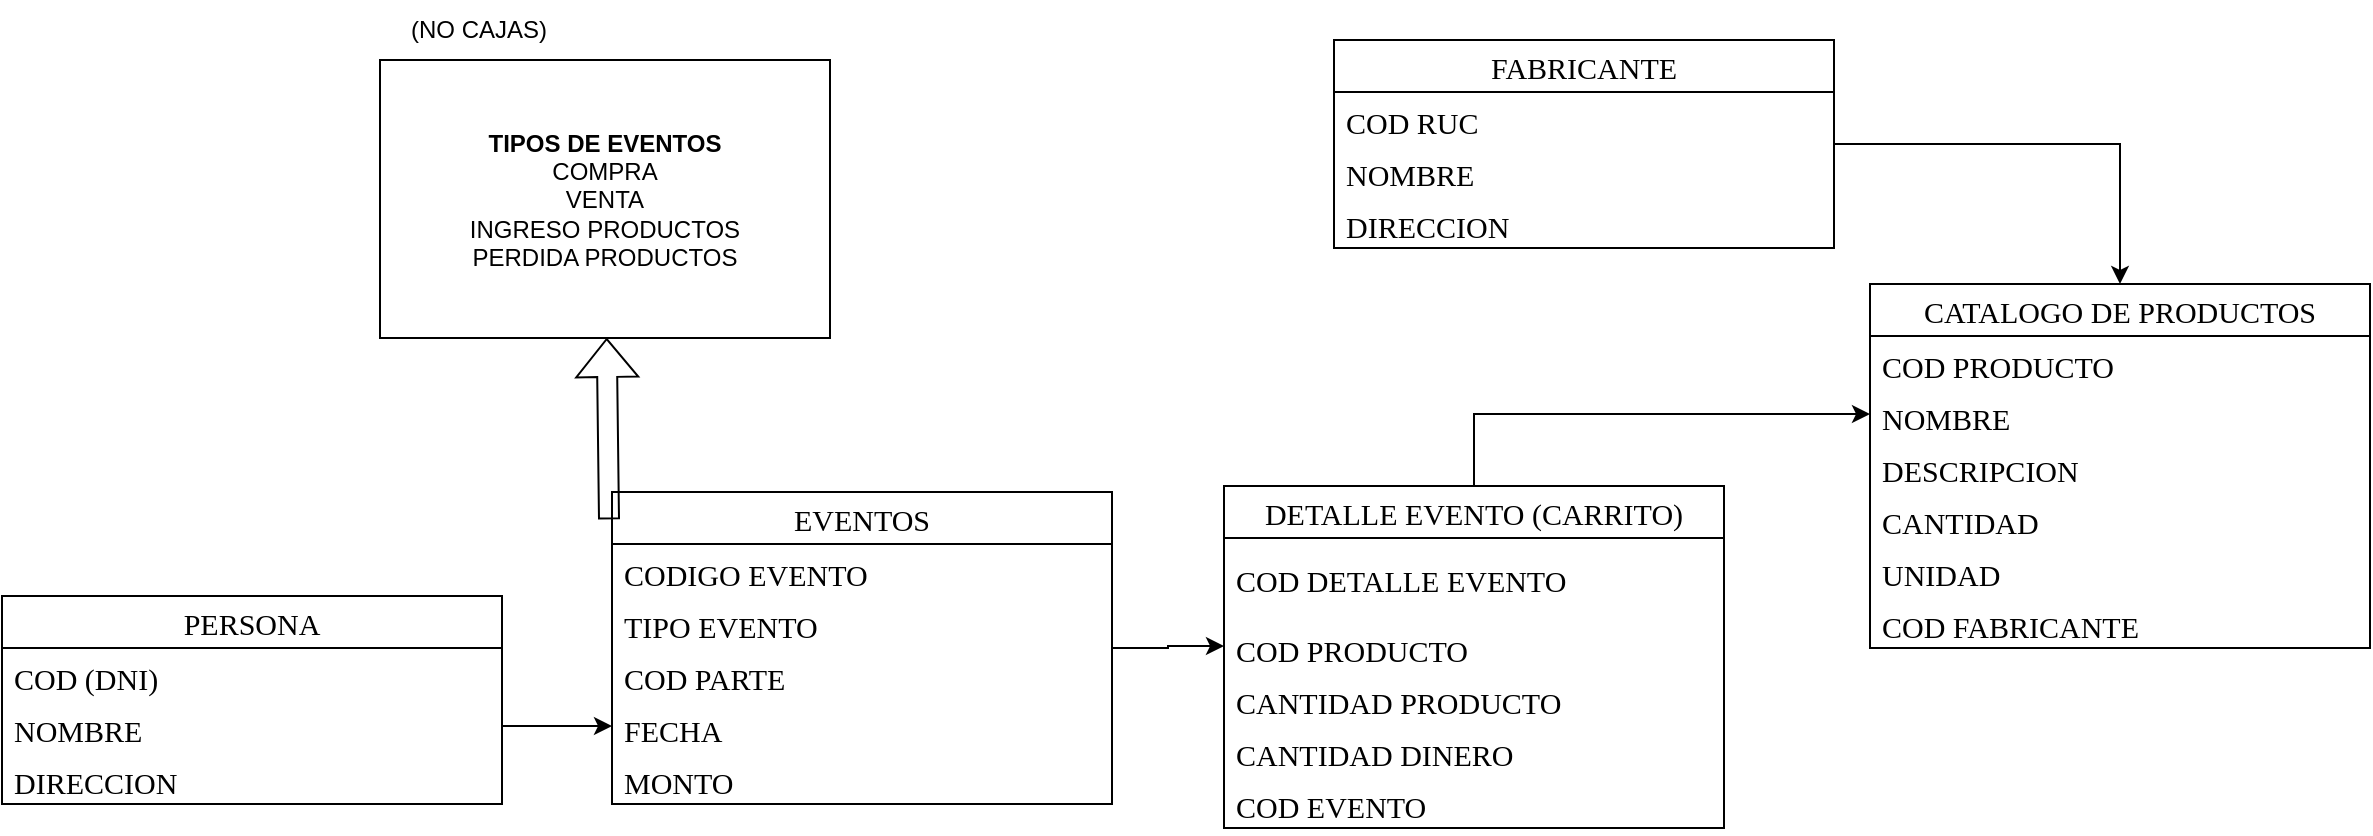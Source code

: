 <mxfile version="21.2.6" type="google" pages="3">
  <diagram name="Update Model" id="UbQpN0E-Sqc78ZnEf87S">
    <mxGraphModel grid="0" page="1" gridSize="10" guides="1" tooltips="1" connect="1" arrows="1" fold="1" pageScale="1" pageWidth="850" pageHeight="1100" background="none" math="0" shadow="0">
      <root>
        <mxCell id="ojZfeP811qd1c9ZzzcV9-0" />
        <mxCell id="ojZfeP811qd1c9ZzzcV9-1" parent="ojZfeP811qd1c9ZzzcV9-0" />
        <mxCell id="ojZfeP811qd1c9ZzzcV9-2" style="edgeStyle=orthogonalEdgeStyle;rounded=0;orthogonalLoop=1;jettySize=auto;html=1;entryX=0;entryY=0.5;entryDx=0;entryDy=0;exitX=1;exitY=0.5;exitDx=0;exitDy=0;" edge="1" parent="ojZfeP811qd1c9ZzzcV9-1" source="ojZfeP811qd1c9ZzzcV9-5">
          <mxGeometry relative="1" as="geometry">
            <mxPoint x="178" y="437" as="targetPoint" />
            <Array as="points">
              <mxPoint x="152" y="437" />
              <mxPoint x="152" y="437" />
            </Array>
          </mxGeometry>
        </mxCell>
        <mxCell id="ojZfeP811qd1c9ZzzcV9-3" value="PERSONA" style="swimlane;fontStyle=0;childLayout=stackLayout;horizontal=1;startSize=26;fillColor=none;horizontalStack=0;resizeParent=1;resizeParentMax=0;resizeLast=0;collapsible=1;marginBottom=0;fontFamily=Times New Roman;fontSize=15;" vertex="1" parent="ojZfeP811qd1c9ZzzcV9-1">
          <mxGeometry x="-127" y="372" width="250" height="104" as="geometry" />
        </mxCell>
        <mxCell id="ojZfeP811qd1c9ZzzcV9-4" value="COD (DNI)" style="text;strokeColor=none;fillColor=none;align=left;verticalAlign=top;spacingLeft=4;spacingRight=4;overflow=hidden;rotatable=0;points=[[0,0.5],[1,0.5]];portConstraint=eastwest;fontFamily=Times New Roman;fontSize=15;" vertex="1" parent="ojZfeP811qd1c9ZzzcV9-3">
          <mxGeometry y="26" width="250" height="26" as="geometry" />
        </mxCell>
        <mxCell id="ojZfeP811qd1c9ZzzcV9-5" value="NOMBRE" style="text;strokeColor=none;fillColor=none;align=left;verticalAlign=top;spacingLeft=4;spacingRight=4;overflow=hidden;rotatable=0;points=[[0,0.5],[1,0.5]];portConstraint=eastwest;fontFamily=Times New Roman;fontSize=15;" vertex="1" parent="ojZfeP811qd1c9ZzzcV9-3">
          <mxGeometry y="52" width="250" height="26" as="geometry" />
        </mxCell>
        <mxCell id="ojZfeP811qd1c9ZzzcV9-6" value="DIRECCION" style="text;strokeColor=none;fillColor=none;align=left;verticalAlign=top;spacingLeft=4;spacingRight=4;overflow=hidden;rotatable=0;points=[[0,0.5],[1,0.5]];portConstraint=eastwest;fontFamily=Times New Roman;fontSize=15;" vertex="1" parent="ojZfeP811qd1c9ZzzcV9-3">
          <mxGeometry y="78" width="250" height="26" as="geometry" />
        </mxCell>
        <mxCell id="ojZfeP811qd1c9ZzzcV9-7" value="CATALOGO DE PRODUCTOS" style="swimlane;fontStyle=0;childLayout=stackLayout;horizontal=1;startSize=26;fillColor=none;horizontalStack=0;resizeParent=1;resizeParentMax=0;resizeLast=0;collapsible=1;marginBottom=0;fontFamily=Times New Roman;fontSize=15;" vertex="1" parent="ojZfeP811qd1c9ZzzcV9-1">
          <mxGeometry x="807" y="216" width="250" height="182" as="geometry" />
        </mxCell>
        <mxCell id="ojZfeP811qd1c9ZzzcV9-8" value="COD PRODUCTO" style="text;strokeColor=none;fillColor=none;align=left;verticalAlign=top;spacingLeft=4;spacingRight=4;overflow=hidden;rotatable=0;points=[[0,0.5],[1,0.5]];portConstraint=eastwest;fontFamily=Times New Roman;fontSize=15;" vertex="1" parent="ojZfeP811qd1c9ZzzcV9-7">
          <mxGeometry y="26" width="250" height="26" as="geometry" />
        </mxCell>
        <mxCell id="ojZfeP811qd1c9ZzzcV9-9" value="NOMBRE" style="text;strokeColor=none;fillColor=none;align=left;verticalAlign=top;spacingLeft=4;spacingRight=4;overflow=hidden;rotatable=0;points=[[0,0.5],[1,0.5]];portConstraint=eastwest;fontFamily=Times New Roman;fontSize=15;" vertex="1" parent="ojZfeP811qd1c9ZzzcV9-7">
          <mxGeometry y="52" width="250" height="26" as="geometry" />
        </mxCell>
        <mxCell id="ojZfeP811qd1c9ZzzcV9-10" value="DESCRIPCION" style="text;strokeColor=none;fillColor=none;align=left;verticalAlign=top;spacingLeft=4;spacingRight=4;overflow=hidden;rotatable=0;points=[[0,0.5],[1,0.5]];portConstraint=eastwest;fontFamily=Times New Roman;fontSize=15;" vertex="1" parent="ojZfeP811qd1c9ZzzcV9-7">
          <mxGeometry y="78" width="250" height="26" as="geometry" />
        </mxCell>
        <mxCell id="ojZfeP811qd1c9ZzzcV9-11" value="CANTIDAD" style="text;strokeColor=none;fillColor=none;align=left;verticalAlign=top;spacingLeft=4;spacingRight=4;overflow=hidden;rotatable=0;points=[[0,0.5],[1,0.5]];portConstraint=eastwest;fontFamily=Times New Roman;fontSize=15;" vertex="1" parent="ojZfeP811qd1c9ZzzcV9-7">
          <mxGeometry y="104" width="250" height="26" as="geometry" />
        </mxCell>
        <mxCell id="ojZfeP811qd1c9ZzzcV9-12" value="UNIDAD" style="text;strokeColor=none;fillColor=none;align=left;verticalAlign=top;spacingLeft=4;spacingRight=4;overflow=hidden;rotatable=0;points=[[0,0.5],[1,0.5]];portConstraint=eastwest;fontFamily=Times New Roman;fontSize=15;" vertex="1" parent="ojZfeP811qd1c9ZzzcV9-7">
          <mxGeometry y="130" width="250" height="26" as="geometry" />
        </mxCell>
        <mxCell id="ojZfeP811qd1c9ZzzcV9-13" value="COD FABRICANTE" style="text;strokeColor=none;fillColor=none;align=left;verticalAlign=top;spacingLeft=4;spacingRight=4;overflow=hidden;rotatable=0;points=[[0,0.5],[1,0.5]];portConstraint=eastwest;fontFamily=Times New Roman;fontSize=15;" vertex="1" parent="ojZfeP811qd1c9ZzzcV9-7">
          <mxGeometry y="156" width="250" height="26" as="geometry" />
        </mxCell>
        <mxCell id="ojZfeP811qd1c9ZzzcV9-14" style="edgeStyle=orthogonalEdgeStyle;rounded=0;orthogonalLoop=1;jettySize=auto;html=1;entryX=0;entryY=0.5;entryDx=0;entryDy=0;" edge="1" parent="ojZfeP811qd1c9ZzzcV9-1" source="ojZfeP811qd1c9ZzzcV9-15" target="ojZfeP811qd1c9ZzzcV9-9">
          <mxGeometry relative="1" as="geometry" />
        </mxCell>
        <mxCell id="ojZfeP811qd1c9ZzzcV9-15" value="DETALLE EVENTO (CARRITO)" style="swimlane;fontStyle=0;childLayout=stackLayout;horizontal=1;startSize=26;fillColor=none;horizontalStack=0;resizeParent=1;resizeParentMax=0;resizeLast=0;collapsible=1;marginBottom=0;fontFamily=Times New Roman;fontSize=15;" vertex="1" parent="ojZfeP811qd1c9ZzzcV9-1">
          <mxGeometry x="484" y="317" width="250" height="171" as="geometry" />
        </mxCell>
        <mxCell id="ojZfeP811qd1c9ZzzcV9-16" value="COD DETALLE EVENTO" style="text;strokeColor=none;fillColor=none;align=left;verticalAlign=middle;spacingLeft=4;spacingRight=4;overflow=hidden;rotatable=0;points=[[0,0.5],[1,0.5]];portConstraint=eastwest;fontFamily=Times New Roman;fontSize=15;horizontal=1;html=1;whiteSpace=wrap;" vertex="1" parent="ojZfeP811qd1c9ZzzcV9-15">
          <mxGeometry y="26" width="250" height="41" as="geometry" />
        </mxCell>
        <mxCell id="ojZfeP811qd1c9ZzzcV9-17" value="COD PRODUCTO" style="text;strokeColor=none;fillColor=none;align=left;verticalAlign=top;spacingLeft=4;spacingRight=4;overflow=hidden;rotatable=0;points=[[0,0.5],[1,0.5]];portConstraint=eastwest;fontFamily=Times New Roman;fontSize=15;" vertex="1" parent="ojZfeP811qd1c9ZzzcV9-15">
          <mxGeometry y="67" width="250" height="26" as="geometry" />
        </mxCell>
        <mxCell id="ojZfeP811qd1c9ZzzcV9-18" value="CANTIDAD PRODUCTO" style="text;strokeColor=none;fillColor=none;align=left;verticalAlign=top;spacingLeft=4;spacingRight=4;overflow=hidden;rotatable=0;points=[[0,0.5],[1,0.5]];portConstraint=eastwest;fontFamily=Times New Roman;fontSize=15;" vertex="1" parent="ojZfeP811qd1c9ZzzcV9-15">
          <mxGeometry y="93" width="250" height="26" as="geometry" />
        </mxCell>
        <mxCell id="ojZfeP811qd1c9ZzzcV9-19" value="CANTIDAD DINERO" style="text;strokeColor=none;fillColor=none;align=left;verticalAlign=top;spacingLeft=4;spacingRight=4;overflow=hidden;rotatable=0;points=[[0,0.5],[1,0.5]];portConstraint=eastwest;fontFamily=Times New Roman;fontSize=15;" vertex="1" parent="ojZfeP811qd1c9ZzzcV9-15">
          <mxGeometry y="119" width="250" height="26" as="geometry" />
        </mxCell>
        <mxCell id="ojZfeP811qd1c9ZzzcV9-20" value="COD EVENTO" style="text;strokeColor=none;fillColor=none;align=left;verticalAlign=top;spacingLeft=4;spacingRight=4;overflow=hidden;rotatable=0;points=[[0,0.5],[1,0.5]];portConstraint=eastwest;fontFamily=Times New Roman;fontSize=15;" vertex="1" parent="ojZfeP811qd1c9ZzzcV9-15">
          <mxGeometry y="145" width="250" height="26" as="geometry" />
        </mxCell>
        <mxCell id="ojZfeP811qd1c9ZzzcV9-26" style="edgeStyle=orthogonalEdgeStyle;rounded=0;orthogonalLoop=1;jettySize=auto;html=1;entryX=0;entryY=0.5;entryDx=0;entryDy=0;" edge="1" parent="ojZfeP811qd1c9ZzzcV9-1" source="ojZfeP811qd1c9ZzzcV9-27" target="ojZfeP811qd1c9ZzzcV9-17">
          <mxGeometry relative="1" as="geometry" />
        </mxCell>
        <mxCell id="ojZfeP811qd1c9ZzzcV9-27" value="EVENTOS" style="swimlane;fontStyle=0;childLayout=stackLayout;horizontal=1;startSize=26;fillColor=none;horizontalStack=0;resizeParent=1;resizeParentMax=0;resizeLast=0;collapsible=1;marginBottom=0;fontFamily=Times New Roman;fontSize=15;" vertex="1" parent="ojZfeP811qd1c9ZzzcV9-1">
          <mxGeometry x="178" y="320" width="250" height="156" as="geometry" />
        </mxCell>
        <mxCell id="ojZfeP811qd1c9ZzzcV9-28" value="CODIGO EVENTO" style="text;strokeColor=none;fillColor=none;align=left;verticalAlign=top;spacingLeft=4;spacingRight=4;overflow=hidden;rotatable=0;points=[[0,0.5],[1,0.5]];portConstraint=eastwest;fontFamily=Times New Roman;fontSize=15;" vertex="1" parent="ojZfeP811qd1c9ZzzcV9-27">
          <mxGeometry y="26" width="250" height="26" as="geometry" />
        </mxCell>
        <mxCell id="ojZfeP811qd1c9ZzzcV9-29" value="TIPO EVENTO" style="text;strokeColor=none;fillColor=none;align=left;verticalAlign=top;spacingLeft=4;spacingRight=4;overflow=hidden;rotatable=0;points=[[0,0.5],[1,0.5]];portConstraint=eastwest;fontFamily=Times New Roman;fontSize=15;" vertex="1" parent="ojZfeP811qd1c9ZzzcV9-27">
          <mxGeometry y="52" width="250" height="26" as="geometry" />
        </mxCell>
        <mxCell id="ojZfeP811qd1c9ZzzcV9-30" value="COD PARTE" style="text;strokeColor=none;fillColor=none;align=left;verticalAlign=top;spacingLeft=4;spacingRight=4;overflow=hidden;rotatable=0;points=[[0,0.5],[1,0.5]];portConstraint=eastwest;fontFamily=Times New Roman;fontSize=15;" vertex="1" parent="ojZfeP811qd1c9ZzzcV9-27">
          <mxGeometry y="78" width="250" height="26" as="geometry" />
        </mxCell>
        <mxCell id="ojZfeP811qd1c9ZzzcV9-31" value="FECHA" style="text;strokeColor=none;fillColor=none;align=left;verticalAlign=top;spacingLeft=4;spacingRight=4;overflow=hidden;rotatable=0;points=[[0,0.5],[1,0.5]];portConstraint=eastwest;fontFamily=Times New Roman;fontSize=15;" vertex="1" parent="ojZfeP811qd1c9ZzzcV9-27">
          <mxGeometry y="104" width="250" height="26" as="geometry" />
        </mxCell>
        <mxCell id="ojZfeP811qd1c9ZzzcV9-32" value="MONTO" style="text;strokeColor=none;fillColor=none;align=left;verticalAlign=top;spacingLeft=4;spacingRight=4;overflow=hidden;rotatable=0;points=[[0,0.5],[1,0.5]];portConstraint=eastwest;fontFamily=Times New Roman;fontSize=15;" vertex="1" parent="ojZfeP811qd1c9ZzzcV9-27">
          <mxGeometry y="130" width="250" height="26" as="geometry" />
        </mxCell>
        <mxCell id="ojZfeP811qd1c9ZzzcV9-33" value="&lt;b&gt;TIPOS DE EVENTOS&lt;/b&gt;&lt;br&gt;COMPRA&lt;br&gt;VENTA&lt;br&gt;INGRESO PRODUCTOS&lt;br&gt;PERDIDA PRODUCTOS" style="rounded=0;whiteSpace=wrap;html=1;" vertex="1" parent="ojZfeP811qd1c9ZzzcV9-1">
          <mxGeometry x="62" y="104" width="225" height="139" as="geometry" />
        </mxCell>
        <mxCell id="ojZfeP811qd1c9ZzzcV9-34" value="" style="shape=flexArrow;endArrow=classic;html=1;rounded=0;exitX=-0.006;exitY=0.088;exitDx=0;exitDy=0;exitPerimeter=0;" edge="1" parent="ojZfeP811qd1c9ZzzcV9-1" source="ojZfeP811qd1c9ZzzcV9-27" target="ojZfeP811qd1c9ZzzcV9-33">
          <mxGeometry width="50" height="50" relative="1" as="geometry">
            <mxPoint x="362" y="412" as="sourcePoint" />
            <mxPoint x="412" y="362" as="targetPoint" />
          </mxGeometry>
        </mxCell>
        <mxCell id="ojZfeP811qd1c9ZzzcV9-35" style="edgeStyle=orthogonalEdgeStyle;rounded=0;orthogonalLoop=1;jettySize=auto;html=1;entryX=0.5;entryY=0;entryDx=0;entryDy=0;" edge="1" parent="ojZfeP811qd1c9ZzzcV9-1" source="ojZfeP811qd1c9ZzzcV9-36" target="ojZfeP811qd1c9ZzzcV9-7">
          <mxGeometry relative="1" as="geometry" />
        </mxCell>
        <mxCell id="ojZfeP811qd1c9ZzzcV9-36" value="FABRICANTE" style="swimlane;fontStyle=0;childLayout=stackLayout;horizontal=1;startSize=26;fillColor=none;horizontalStack=0;resizeParent=1;resizeParentMax=0;resizeLast=0;collapsible=1;marginBottom=0;fontFamily=Times New Roman;fontSize=15;" vertex="1" parent="ojZfeP811qd1c9ZzzcV9-1">
          <mxGeometry x="539" y="94" width="250" height="104" as="geometry" />
        </mxCell>
        <mxCell id="ojZfeP811qd1c9ZzzcV9-37" value="COD RUC" style="text;strokeColor=none;fillColor=none;align=left;verticalAlign=top;spacingLeft=4;spacingRight=4;overflow=hidden;rotatable=0;points=[[0,0.5],[1,0.5]];portConstraint=eastwest;fontFamily=Times New Roman;fontSize=15;" vertex="1" parent="ojZfeP811qd1c9ZzzcV9-36">
          <mxGeometry y="26" width="250" height="26" as="geometry" />
        </mxCell>
        <mxCell id="ojZfeP811qd1c9ZzzcV9-38" value="NOMBRE" style="text;strokeColor=none;fillColor=none;align=left;verticalAlign=top;spacingLeft=4;spacingRight=4;overflow=hidden;rotatable=0;points=[[0,0.5],[1,0.5]];portConstraint=eastwest;fontFamily=Times New Roman;fontSize=15;" vertex="1" parent="ojZfeP811qd1c9ZzzcV9-36">
          <mxGeometry y="52" width="250" height="26" as="geometry" />
        </mxCell>
        <mxCell id="ojZfeP811qd1c9ZzzcV9-39" value="DIRECCION" style="text;strokeColor=none;fillColor=none;align=left;verticalAlign=top;spacingLeft=4;spacingRight=4;overflow=hidden;rotatable=0;points=[[0,0.5],[1,0.5]];portConstraint=eastwest;fontFamily=Times New Roman;fontSize=15;" vertex="1" parent="ojZfeP811qd1c9ZzzcV9-36">
          <mxGeometry y="78" width="250" height="26" as="geometry" />
        </mxCell>
        <mxCell id="ojZfeP811qd1c9ZzzcV9-40" value="(NO CAJAS)" style="text;html=1;strokeColor=none;fillColor=none;align=center;verticalAlign=middle;whiteSpace=wrap;rounded=0;" vertex="1" parent="ojZfeP811qd1c9ZzzcV9-1">
          <mxGeometry x="62" y="74" width="99" height="30" as="geometry" />
        </mxCell>
      </root>
    </mxGraphModel>
  </diagram>
  <diagram name="MODELO UML" id="c4acf3e9-155e-7222-9cf6-157b1a14988f">
    <mxGraphModel grid="0" page="1" gridSize="10" guides="1" tooltips="1" connect="1" arrows="1" fold="1" pageScale="1" pageWidth="850" pageHeight="1100" background="none" math="0" shadow="0">
      <root>
        <mxCell id="0" />
        <mxCell id="1" parent="0" />
        <mxCell id="Pp7YNYZWHKieDkS3--KG-98" style="edgeStyle=orthogonalEdgeStyle;rounded=0;orthogonalLoop=1;jettySize=auto;html=1;entryX=0;entryY=0.5;entryDx=0;entryDy=0;exitX=0.5;exitY=0;exitDx=0;exitDy=0;" edge="1" parent="1" source="P_3K6_UOhqAHJB9HEnsP-1">
          <mxGeometry relative="1" as="geometry">
            <mxPoint x="178" y="437" as="targetPoint" />
            <Array as="points">
              <mxPoint x="-9" y="437" />
            </Array>
          </mxGeometry>
        </mxCell>
        <mxCell id="P_3K6_UOhqAHJB9HEnsP-1" value="CLIENTES" style="swimlane;fontStyle=0;childLayout=stackLayout;horizontal=1;startSize=26;fillColor=none;horizontalStack=0;resizeParent=1;resizeParentMax=0;resizeLast=0;collapsible=1;marginBottom=0;fontFamily=Times New Roman;fontSize=15;" vertex="1" parent="1">
          <mxGeometry x="-134" y="498" width="250" height="104" as="geometry" />
        </mxCell>
        <mxCell id="P_3K6_UOhqAHJB9HEnsP-2" value="COD CLIENTE (DNI)" style="text;strokeColor=none;fillColor=none;align=left;verticalAlign=top;spacingLeft=4;spacingRight=4;overflow=hidden;rotatable=0;points=[[0,0.5],[1,0.5]];portConstraint=eastwest;fontFamily=Times New Roman;fontSize=15;" vertex="1" parent="P_3K6_UOhqAHJB9HEnsP-1">
          <mxGeometry y="26" width="250" height="26" as="geometry" />
        </mxCell>
        <mxCell id="P_3K6_UOhqAHJB9HEnsP-4" value="NOMBRE" style="text;strokeColor=none;fillColor=none;align=left;verticalAlign=top;spacingLeft=4;spacingRight=4;overflow=hidden;rotatable=0;points=[[0,0.5],[1,0.5]];portConstraint=eastwest;fontFamily=Times New Roman;fontSize=15;" vertex="1" parent="P_3K6_UOhqAHJB9HEnsP-1">
          <mxGeometry y="52" width="250" height="26" as="geometry" />
        </mxCell>
        <mxCell id="Pp7YNYZWHKieDkS3--KG-36" value="DIRECCION" style="text;strokeColor=none;fillColor=none;align=left;verticalAlign=top;spacingLeft=4;spacingRight=4;overflow=hidden;rotatable=0;points=[[0,0.5],[1,0.5]];portConstraint=eastwest;fontFamily=Times New Roman;fontSize=15;" vertex="1" parent="P_3K6_UOhqAHJB9HEnsP-1">
          <mxGeometry y="78" width="250" height="26" as="geometry" />
        </mxCell>
        <mxCell id="P_3K6_UOhqAHJB9HEnsP-6" value="CATALOGO DE PRODUCTOS" style="swimlane;fontStyle=0;childLayout=stackLayout;horizontal=1;startSize=26;fillColor=none;horizontalStack=0;resizeParent=1;resizeParentMax=0;resizeLast=0;collapsible=1;marginBottom=0;fontFamily=Times New Roman;fontSize=15;" vertex="1" parent="1">
          <mxGeometry x="807" y="216" width="250" height="182" as="geometry" />
        </mxCell>
        <mxCell id="Pp7YNYZWHKieDkS3--KG-9" value="COD PRODUCTO" style="text;strokeColor=none;fillColor=none;align=left;verticalAlign=top;spacingLeft=4;spacingRight=4;overflow=hidden;rotatable=0;points=[[0,0.5],[1,0.5]];portConstraint=eastwest;fontFamily=Times New Roman;fontSize=15;" vertex="1" parent="P_3K6_UOhqAHJB9HEnsP-6">
          <mxGeometry y="26" width="250" height="26" as="geometry" />
        </mxCell>
        <mxCell id="P_3K6_UOhqAHJB9HEnsP-7" value="NOMBRE" style="text;strokeColor=none;fillColor=none;align=left;verticalAlign=top;spacingLeft=4;spacingRight=4;overflow=hidden;rotatable=0;points=[[0,0.5],[1,0.5]];portConstraint=eastwest;fontFamily=Times New Roman;fontSize=15;" vertex="1" parent="P_3K6_UOhqAHJB9HEnsP-6">
          <mxGeometry y="52" width="250" height="26" as="geometry" />
        </mxCell>
        <mxCell id="P_3K6_UOhqAHJB9HEnsP-8" value="DESCRIPCION" style="text;strokeColor=none;fillColor=none;align=left;verticalAlign=top;spacingLeft=4;spacingRight=4;overflow=hidden;rotatable=0;points=[[0,0.5],[1,0.5]];portConstraint=eastwest;fontFamily=Times New Roman;fontSize=15;" vertex="1" parent="P_3K6_UOhqAHJB9HEnsP-6">
          <mxGeometry y="78" width="250" height="26" as="geometry" />
        </mxCell>
        <mxCell id="P_3K6_UOhqAHJB9HEnsP-9" value="CANTIDAD" style="text;strokeColor=none;fillColor=none;align=left;verticalAlign=top;spacingLeft=4;spacingRight=4;overflow=hidden;rotatable=0;points=[[0,0.5],[1,0.5]];portConstraint=eastwest;fontFamily=Times New Roman;fontSize=15;" vertex="1" parent="P_3K6_UOhqAHJB9HEnsP-6">
          <mxGeometry y="104" width="250" height="26" as="geometry" />
        </mxCell>
        <mxCell id="Pp7YNYZWHKieDkS3--KG-117" value="UNIDAD" style="text;strokeColor=none;fillColor=none;align=left;verticalAlign=top;spacingLeft=4;spacingRight=4;overflow=hidden;rotatable=0;points=[[0,0.5],[1,0.5]];portConstraint=eastwest;fontFamily=Times New Roman;fontSize=15;" vertex="1" parent="P_3K6_UOhqAHJB9HEnsP-6">
          <mxGeometry y="130" width="250" height="26" as="geometry" />
        </mxCell>
        <mxCell id="AeM35JrxsNEXY1C0035m-1" value="COD FABRICANTE" style="text;strokeColor=none;fillColor=none;align=left;verticalAlign=top;spacingLeft=4;spacingRight=4;overflow=hidden;rotatable=0;points=[[0,0.5],[1,0.5]];portConstraint=eastwest;fontFamily=Times New Roman;fontSize=15;" vertex="1" parent="P_3K6_UOhqAHJB9HEnsP-6">
          <mxGeometry y="156" width="250" height="26" as="geometry" />
        </mxCell>
        <mxCell id="Pp7YNYZWHKieDkS3--KG-74" style="edgeStyle=orthogonalEdgeStyle;rounded=0;orthogonalLoop=1;jettySize=auto;html=1;entryX=0;entryY=0.5;entryDx=0;entryDy=0;" edge="1" parent="1" source="P_3K6_UOhqAHJB9HEnsP-26" target="P_3K6_UOhqAHJB9HEnsP-7">
          <mxGeometry relative="1" as="geometry" />
        </mxCell>
        <mxCell id="P_3K6_UOhqAHJB9HEnsP-26" value="DETALLE EVENTO (CARRITO)" style="swimlane;fontStyle=0;childLayout=stackLayout;horizontal=1;startSize=26;fillColor=none;horizontalStack=0;resizeParent=1;resizeParentMax=0;resizeLast=0;collapsible=1;marginBottom=0;fontFamily=Times New Roman;fontSize=15;" vertex="1" parent="1">
          <mxGeometry x="485" y="304" width="250" height="171" as="geometry" />
        </mxCell>
        <mxCell id="Pp7YNYZWHKieDkS3--KG-6" value="COD DETALLE EVENTO" style="text;strokeColor=none;fillColor=none;align=left;verticalAlign=middle;spacingLeft=4;spacingRight=4;overflow=hidden;rotatable=0;points=[[0,0.5],[1,0.5]];portConstraint=eastwest;fontFamily=Times New Roman;fontSize=15;horizontal=1;html=1;whiteSpace=wrap;" vertex="1" parent="P_3K6_UOhqAHJB9HEnsP-26">
          <mxGeometry y="26" width="250" height="41" as="geometry" />
        </mxCell>
        <mxCell id="Pp7YNYZWHKieDkS3--KG-7" value="COD PRODUCTO" style="text;strokeColor=none;fillColor=none;align=left;verticalAlign=top;spacingLeft=4;spacingRight=4;overflow=hidden;rotatable=0;points=[[0,0.5],[1,0.5]];portConstraint=eastwest;fontFamily=Times New Roman;fontSize=15;" vertex="1" parent="P_3K6_UOhqAHJB9HEnsP-26">
          <mxGeometry y="67" width="250" height="26" as="geometry" />
        </mxCell>
        <mxCell id="Pp7YNYZWHKieDkS3--KG-16" value="CANTIDAD PRODUCTO" style="text;strokeColor=none;fillColor=none;align=left;verticalAlign=top;spacingLeft=4;spacingRight=4;overflow=hidden;rotatable=0;points=[[0,0.5],[1,0.5]];portConstraint=eastwest;fontFamily=Times New Roman;fontSize=15;" vertex="1" parent="P_3K6_UOhqAHJB9HEnsP-26">
          <mxGeometry y="93" width="250" height="26" as="geometry" />
        </mxCell>
        <mxCell id="Pp7YNYZWHKieDkS3--KG-23" value="CANTIDAD DINERO" style="text;strokeColor=none;fillColor=none;align=left;verticalAlign=top;spacingLeft=4;spacingRight=4;overflow=hidden;rotatable=0;points=[[0,0.5],[1,0.5]];portConstraint=eastwest;fontFamily=Times New Roman;fontSize=15;" vertex="1" parent="P_3K6_UOhqAHJB9HEnsP-26">
          <mxGeometry y="119" width="250" height="26" as="geometry" />
        </mxCell>
        <mxCell id="LocegrhlldT0DvJ7CZiL-1" value="COD EVENTO" style="text;strokeColor=none;fillColor=none;align=left;verticalAlign=top;spacingLeft=4;spacingRight=4;overflow=hidden;rotatable=0;points=[[0,0.5],[1,0.5]];portConstraint=eastwest;fontFamily=Times New Roman;fontSize=15;" vertex="1" parent="P_3K6_UOhqAHJB9HEnsP-26">
          <mxGeometry y="145" width="250" height="26" as="geometry" />
        </mxCell>
        <mxCell id="Pp7YNYZWHKieDkS3--KG-97" style="edgeStyle=orthogonalEdgeStyle;rounded=0;orthogonalLoop=1;jettySize=auto;html=1;entryX=0;entryY=0.5;entryDx=0;entryDy=0;" edge="1" parent="1" source="Pp7YNYZWHKieDkS3--KG-38" target="Pp7YNYZWHKieDkS3--KG-93">
          <mxGeometry relative="1" as="geometry">
            <mxPoint x="178" y="437" as="targetPoint" />
            <Array as="points">
              <mxPoint x="-70" y="359" />
            </Array>
          </mxGeometry>
        </mxCell>
        <mxCell id="Pp7YNYZWHKieDkS3--KG-38" value="PROVEEDORES" style="swimlane;fontStyle=0;childLayout=stackLayout;horizontal=1;startSize=26;fillColor=none;horizontalStack=0;resizeParent=1;resizeParentMax=0;resizeLast=0;collapsible=1;marginBottom=0;fontFamily=Times New Roman;fontSize=15;" vertex="1" parent="1">
          <mxGeometry x="-243" y="177" width="250" height="104" as="geometry" />
        </mxCell>
        <mxCell id="Pp7YNYZWHKieDkS3--KG-39" value="COD RUC" style="text;strokeColor=none;fillColor=none;align=left;verticalAlign=top;spacingLeft=4;spacingRight=4;overflow=hidden;rotatable=0;points=[[0,0.5],[1,0.5]];portConstraint=eastwest;fontFamily=Times New Roman;fontSize=15;" vertex="1" parent="Pp7YNYZWHKieDkS3--KG-38">
          <mxGeometry y="26" width="250" height="26" as="geometry" />
        </mxCell>
        <mxCell id="Pp7YNYZWHKieDkS3--KG-40" value="NOMBRE" style="text;strokeColor=none;fillColor=none;align=left;verticalAlign=top;spacingLeft=4;spacingRight=4;overflow=hidden;rotatable=0;points=[[0,0.5],[1,0.5]];portConstraint=eastwest;fontFamily=Times New Roman;fontSize=15;" vertex="1" parent="Pp7YNYZWHKieDkS3--KG-38">
          <mxGeometry y="52" width="250" height="26" as="geometry" />
        </mxCell>
        <mxCell id="Pp7YNYZWHKieDkS3--KG-41" value="DIRECCION" style="text;strokeColor=none;fillColor=none;align=left;verticalAlign=top;spacingLeft=4;spacingRight=4;overflow=hidden;rotatable=0;points=[[0,0.5],[1,0.5]];portConstraint=eastwest;fontFamily=Times New Roman;fontSize=15;" vertex="1" parent="Pp7YNYZWHKieDkS3--KG-38">
          <mxGeometry y="78" width="250" height="26" as="geometry" />
        </mxCell>
        <mxCell id="Pp7YNYZWHKieDkS3--KG-94" style="edgeStyle=orthogonalEdgeStyle;rounded=0;orthogonalLoop=1;jettySize=auto;html=1;entryX=0;entryY=0.5;entryDx=0;entryDy=0;" edge="1" parent="1" source="Pp7YNYZWHKieDkS3--KG-79" target="Pp7YNYZWHKieDkS3--KG-7">
          <mxGeometry relative="1" as="geometry" />
        </mxCell>
        <mxCell id="Pp7YNYZWHKieDkS3--KG-79" value="EVENTOS" style="swimlane;fontStyle=0;childLayout=stackLayout;horizontal=1;startSize=26;fillColor=none;horizontalStack=0;resizeParent=1;resizeParentMax=0;resizeLast=0;collapsible=1;marginBottom=0;fontFamily=Times New Roman;fontSize=15;" vertex="1" parent="1">
          <mxGeometry x="178" y="320" width="250" height="156" as="geometry" />
        </mxCell>
        <mxCell id="Pp7YNYZWHKieDkS3--KG-93" value="CODIGO EVENTO" style="text;strokeColor=none;fillColor=none;align=left;verticalAlign=top;spacingLeft=4;spacingRight=4;overflow=hidden;rotatable=0;points=[[0,0.5],[1,0.5]];portConstraint=eastwest;fontFamily=Times New Roman;fontSize=15;" vertex="1" parent="Pp7YNYZWHKieDkS3--KG-79">
          <mxGeometry y="26" width="250" height="26" as="geometry" />
        </mxCell>
        <mxCell id="Pp7YNYZWHKieDkS3--KG-120" value="TIPO EVENTO" style="text;strokeColor=none;fillColor=none;align=left;verticalAlign=top;spacingLeft=4;spacingRight=4;overflow=hidden;rotatable=0;points=[[0,0.5],[1,0.5]];portConstraint=eastwest;fontFamily=Times New Roman;fontSize=15;" vertex="1" parent="Pp7YNYZWHKieDkS3--KG-79">
          <mxGeometry y="52" width="250" height="26" as="geometry" />
        </mxCell>
        <mxCell id="Pp7YNYZWHKieDkS3--KG-80" value="COD PARTE" style="text;strokeColor=none;fillColor=none;align=left;verticalAlign=top;spacingLeft=4;spacingRight=4;overflow=hidden;rotatable=0;points=[[0,0.5],[1,0.5]];portConstraint=eastwest;fontFamily=Times New Roman;fontSize=15;" vertex="1" parent="Pp7YNYZWHKieDkS3--KG-79">
          <mxGeometry y="78" width="250" height="26" as="geometry" />
        </mxCell>
        <mxCell id="Pp7YNYZWHKieDkS3--KG-83" value="FECHA" style="text;strokeColor=none;fillColor=none;align=left;verticalAlign=top;spacingLeft=4;spacingRight=4;overflow=hidden;rotatable=0;points=[[0,0.5],[1,0.5]];portConstraint=eastwest;fontFamily=Times New Roman;fontSize=15;" vertex="1" parent="Pp7YNYZWHKieDkS3--KG-79">
          <mxGeometry y="104" width="250" height="26" as="geometry" />
        </mxCell>
        <mxCell id="Pp7YNYZWHKieDkS3--KG-119" value="MONTO" style="text;strokeColor=none;fillColor=none;align=left;verticalAlign=top;spacingLeft=4;spacingRight=4;overflow=hidden;rotatable=0;points=[[0,0.5],[1,0.5]];portConstraint=eastwest;fontFamily=Times New Roman;fontSize=15;" vertex="1" parent="Pp7YNYZWHKieDkS3--KG-79">
          <mxGeometry y="130" width="250" height="26" as="geometry" />
        </mxCell>
        <mxCell id="Pp7YNYZWHKieDkS3--KG-118" value="&lt;b&gt;TIPOS DE EVENTOS&lt;/b&gt;&lt;br&gt;COMPRA&lt;br&gt;VENTA&lt;br&gt;INGRESO PRODUCTOS&lt;br&gt;PERDIDA PRODUCTOS" style="rounded=0;whiteSpace=wrap;html=1;" vertex="1" parent="1">
          <mxGeometry x="62" y="104" width="225" height="139" as="geometry" />
        </mxCell>
        <mxCell id="Pp7YNYZWHKieDkS3--KG-121" value="" style="shape=flexArrow;endArrow=classic;html=1;rounded=0;exitX=-0.006;exitY=0.088;exitDx=0;exitDy=0;exitPerimeter=0;" edge="1" parent="1" source="Pp7YNYZWHKieDkS3--KG-79" target="Pp7YNYZWHKieDkS3--KG-118">
          <mxGeometry width="50" height="50" relative="1" as="geometry">
            <mxPoint x="362" y="412" as="sourcePoint" />
            <mxPoint x="412" y="362" as="targetPoint" />
          </mxGeometry>
        </mxCell>
        <mxCell id="Z6Vw4NndH5wz0esOPSNd-5" style="edgeStyle=orthogonalEdgeStyle;rounded=0;orthogonalLoop=1;jettySize=auto;html=1;entryX=0.5;entryY=0;entryDx=0;entryDy=0;" edge="1" parent="1" source="Z6Vw4NndH5wz0esOPSNd-1" target="P_3K6_UOhqAHJB9HEnsP-6">
          <mxGeometry relative="1" as="geometry" />
        </mxCell>
        <mxCell id="Z6Vw4NndH5wz0esOPSNd-1" value="FABRICANTE" style="swimlane;fontStyle=0;childLayout=stackLayout;horizontal=1;startSize=26;fillColor=none;horizontalStack=0;resizeParent=1;resizeParentMax=0;resizeLast=0;collapsible=1;marginBottom=0;fontFamily=Times New Roman;fontSize=15;" vertex="1" parent="1">
          <mxGeometry x="539" y="94" width="250" height="104" as="geometry" />
        </mxCell>
        <mxCell id="Z6Vw4NndH5wz0esOPSNd-2" value="COD RUC" style="text;strokeColor=none;fillColor=none;align=left;verticalAlign=top;spacingLeft=4;spacingRight=4;overflow=hidden;rotatable=0;points=[[0,0.5],[1,0.5]];portConstraint=eastwest;fontFamily=Times New Roman;fontSize=15;" vertex="1" parent="Z6Vw4NndH5wz0esOPSNd-1">
          <mxGeometry y="26" width="250" height="26" as="geometry" />
        </mxCell>
        <mxCell id="Z6Vw4NndH5wz0esOPSNd-3" value="NOMBRE" style="text;strokeColor=none;fillColor=none;align=left;verticalAlign=top;spacingLeft=4;spacingRight=4;overflow=hidden;rotatable=0;points=[[0,0.5],[1,0.5]];portConstraint=eastwest;fontFamily=Times New Roman;fontSize=15;" vertex="1" parent="Z6Vw4NndH5wz0esOPSNd-1">
          <mxGeometry y="52" width="250" height="26" as="geometry" />
        </mxCell>
        <mxCell id="Z6Vw4NndH5wz0esOPSNd-4" value="DIRECCION" style="text;strokeColor=none;fillColor=none;align=left;verticalAlign=top;spacingLeft=4;spacingRight=4;overflow=hidden;rotatable=0;points=[[0,0.5],[1,0.5]];portConstraint=eastwest;fontFamily=Times New Roman;fontSize=15;" vertex="1" parent="Z6Vw4NndH5wz0esOPSNd-1">
          <mxGeometry y="78" width="250" height="26" as="geometry" />
        </mxCell>
        <mxCell id="AeM35JrxsNEXY1C0035m-2" value="(NO CAJAS)" style="text;html=1;strokeColor=none;fillColor=none;align=center;verticalAlign=middle;whiteSpace=wrap;rounded=0;" vertex="1" parent="1">
          <mxGeometry x="62" y="74" width="99" height="30" as="geometry" />
        </mxCell>
      </root>
    </mxGraphModel>
  </diagram>
  <diagram id="-U0hQNHMsedzKatqQgqo" name="VISTAS">
    <mxGraphModel grid="0" page="1" gridSize="10" guides="1" tooltips="1" connect="1" arrows="0" fold="1" pageScale="1" pageWidth="827" pageHeight="1169" math="0" shadow="0">
      <root>
        <mxCell id="0" />
        <mxCell id="1" parent="0" />
        <mxCell id="2iIrEQGrA4zH9AD0bNn7-4" value="" style="rounded=0;whiteSpace=wrap;html=1;fillColor=none;" vertex="1" parent="1">
          <mxGeometry x="244" y="857" width="362" height="311" as="geometry" />
        </mxCell>
        <mxCell id="2iIrEQGrA4zH9AD0bNn7-5" style="edgeStyle=none;rounded=0;orthogonalLoop=1;jettySize=auto;html=1;exitX=0.5;exitY=1;exitDx=0;exitDy=0;entryX=0.5;entryY=0;entryDx=0;entryDy=0;" edge="1" parent="1" source="qvQ3qtebVUf_2hYKAN86-1" target="qvQ3qtebVUf_2hYKAN86-29">
          <mxGeometry relative="1" as="geometry" />
        </mxCell>
        <mxCell id="qvQ3qtebVUf_2hYKAN86-1" value="COMPRA" style="rounded=0;whiteSpace=wrap;html=1;" vertex="1" parent="1">
          <mxGeometry x="271" y="1092" width="120" height="60" as="geometry" />
        </mxCell>
        <mxCell id="2iIrEQGrA4zH9AD0bNn7-6" style="edgeStyle=none;rounded=0;orthogonalLoop=1;jettySize=auto;html=1;exitX=0.5;exitY=1;exitDx=0;exitDy=0;entryX=0.5;entryY=0;entryDx=0;entryDy=0;" edge="1" parent="1" source="qvQ3qtebVUf_2hYKAN86-2" target="qvQ3qtebVUf_2hYKAN86-30">
          <mxGeometry relative="1" as="geometry" />
        </mxCell>
        <mxCell id="qvQ3qtebVUf_2hYKAN86-2" value="VENTA" style="rounded=0;whiteSpace=wrap;html=1;" vertex="1" parent="1">
          <mxGeometry x="456" y="1092" width="120" height="60" as="geometry" />
        </mxCell>
        <mxCell id="qvQ3qtebVUf_2hYKAN86-3" value="PRODUCTOS" style="rounded=0;whiteSpace=wrap;html=1;" vertex="1" parent="1">
          <mxGeometry x="269" y="927" width="120" height="60" as="geometry" />
        </mxCell>
        <mxCell id="qvQ3qtebVUf_2hYKAN86-4" value="CAJAS" style="rounded=0;whiteSpace=wrap;html=1;" vertex="1" parent="1">
          <mxGeometry x="456" y="927" width="120" height="60" as="geometry" />
        </mxCell>
        <mxCell id="qvQ3qtebVUf_2hYKAN86-8" value="ADD&amp;nbsp; COMPRA" style="rounded=0;whiteSpace=wrap;html=1;" vertex="1" parent="1">
          <mxGeometry x="269" y="1303" width="120" height="60" as="geometry" />
        </mxCell>
        <mxCell id="qvQ3qtebVUf_2hYKAN86-10" value="" style="endArrow=classic;html=1;rounded=0;exitX=1;exitY=0.5;exitDx=0;exitDy=0;entryX=0.006;entryY=0.42;entryDx=0;entryDy=0;entryPerimeter=0;" edge="1" parent="1" source="qvQ3qtebVUf_2hYKAN86-3" target="qvQ3qtebVUf_2hYKAN86-14">
          <mxGeometry width="50" height="50" relative="1" as="geometry">
            <mxPoint x="751" y="1043" as="sourcePoint" />
            <mxPoint x="798" y="957" as="targetPoint" />
          </mxGeometry>
        </mxCell>
        <mxCell id="qvQ3qtebVUf_2hYKAN86-11" value="INDEX" style="text;html=1;strokeColor=none;fillColor=none;align=center;verticalAlign=middle;whiteSpace=wrap;rounded=0;" vertex="1" parent="1">
          <mxGeometry x="179" y="1136" width="65" height="30" as="geometry" />
        </mxCell>
        <mxCell id="qvQ3qtebVUf_2hYKAN86-12" style="edgeStyle=orthogonalEdgeStyle;rounded=0;orthogonalLoop=1;jettySize=auto;html=1;entryX=0.5;entryY=1;entryDx=0;entryDy=0;" edge="1" parent="1" source="qvQ3qtebVUf_2hYKAN86-14" target="qvQ3qtebVUf_2hYKAN86-23">
          <mxGeometry relative="1" as="geometry" />
        </mxCell>
        <mxCell id="qvQ3qtebVUf_2hYKAN86-14" value="TABLA CRUD+H DE PRODUCTOS" style="rounded=0;whiteSpace=wrap;html=1;" vertex="1" parent="1">
          <mxGeometry x="675" y="823" width="178" height="50" as="geometry" />
        </mxCell>
        <mxCell id="2iIrEQGrA4zH9AD0bNn7-10" style="edgeStyle=none;rounded=0;orthogonalLoop=1;jettySize=auto;html=1;exitX=1;exitY=0.5;exitDx=0;exitDy=0;entryX=0;entryY=0.5;entryDx=0;entryDy=0;" edge="1" parent="1" source="qvQ3qtebVUf_2hYKAN86-17" target="qvQ3qtebVUf_2hYKAN86-27">
          <mxGeometry relative="1" as="geometry" />
        </mxCell>
        <mxCell id="qvQ3qtebVUf_2hYKAN86-17" value="TABLA DE CAJAS" style="rounded=0;whiteSpace=wrap;html=1;" vertex="1" parent="1">
          <mxGeometry x="650" y="1034" width="178" height="50" as="geometry" />
        </mxCell>
        <mxCell id="qvQ3qtebVUf_2hYKAN86-18" value="" style="endArrow=classic;html=1;rounded=0;entryX=0;entryY=0.5;entryDx=0;entryDy=0;exitX=1;exitY=0.5;exitDx=0;exitDy=0;" edge="1" parent="1" source="qvQ3qtebVUf_2hYKAN86-4" target="qvQ3qtebVUf_2hYKAN86-17">
          <mxGeometry width="50" height="50" relative="1" as="geometry">
            <mxPoint x="614" y="1038.601" as="sourcePoint" />
            <mxPoint x="698" y="952" as="targetPoint" />
          </mxGeometry>
        </mxCell>
        <mxCell id="qvQ3qtebVUf_2hYKAN86-19" value="AGREGAR PRODUCTO (FORMULARIO)" style="rounded=0;whiteSpace=wrap;html=1;fillColor=none;" vertex="1" parent="1">
          <mxGeometry x="551" y="723" width="120" height="60" as="geometry" />
        </mxCell>
        <mxCell id="qvQ3qtebVUf_2hYKAN86-20" value="" style="endArrow=classic;html=1;rounded=0;entryX=0.5;entryY=1;entryDx=0;entryDy=0;exitX=0.5;exitY=0;exitDx=0;exitDy=0;" edge="1" parent="1" source="qvQ3qtebVUf_2hYKAN86-14" target="qvQ3qtebVUf_2hYKAN86-19">
          <mxGeometry width="50" height="50" relative="1" as="geometry">
            <mxPoint x="551" y="1020" as="sourcePoint" />
            <mxPoint x="601" y="970" as="targetPoint" />
          </mxGeometry>
        </mxCell>
        <mxCell id="qvQ3qtebVUf_2hYKAN86-21" style="edgeStyle=orthogonalEdgeStyle;rounded=0;orthogonalLoop=1;jettySize=auto;html=1;entryX=0;entryY=0.5;entryDx=0;entryDy=0;" edge="1" parent="1" source="qvQ3qtebVUf_2hYKAN86-23" target="qvQ3qtebVUf_2hYKAN86-25">
          <mxGeometry relative="1" as="geometry" />
        </mxCell>
        <mxCell id="qvQ3qtebVUf_2hYKAN86-22" style="rounded=0;orthogonalLoop=1;jettySize=auto;html=1;entryX=0;entryY=0.5;entryDx=0;entryDy=0;" edge="1" parent="1" source="qvQ3qtebVUf_2hYKAN86-23" target="qvQ3qtebVUf_2hYKAN86-26">
          <mxGeometry relative="1" as="geometry" />
        </mxCell>
        <mxCell id="qvQ3qtebVUf_2hYKAN86-23" value="VER PRODUCTO ESPECIFICO" style="rounded=0;whiteSpace=wrap;html=1;fillColor=none;" vertex="1" parent="1">
          <mxGeometry x="704" y="723" width="120" height="60" as="geometry" />
        </mxCell>
        <mxCell id="qvQ3qtebVUf_2hYKAN86-25" value="MODIFICAR PRODUCTO" style="rounded=0;whiteSpace=wrap;html=1;fillColor=none;" vertex="1" parent="1">
          <mxGeometry x="897" y="723" width="120" height="60" as="geometry" />
        </mxCell>
        <mxCell id="qvQ3qtebVUf_2hYKAN86-26" value="BORRAR PRODUCTO" style="rounded=0;whiteSpace=wrap;html=1;fillColor=none;" vertex="1" parent="1">
          <mxGeometry x="873" y="616" width="120" height="60" as="geometry" />
        </mxCell>
        <mxCell id="qvQ3qtebVUf_2hYKAN86-27" value="AGREGAR&lt;br&gt;CAJA" style="rounded=0;whiteSpace=wrap;html=1;fillColor=none;" vertex="1" parent="1">
          <mxGeometry x="876" y="959" width="150" height="46" as="geometry" />
        </mxCell>
        <mxCell id="2iIrEQGrA4zH9AD0bNn7-8" style="edgeStyle=none;rounded=0;orthogonalLoop=1;jettySize=auto;html=1;exitX=0.5;exitY=1;exitDx=0;exitDy=0;entryX=0.5;entryY=0;entryDx=0;entryDy=0;" edge="1" parent="1" source="qvQ3qtebVUf_2hYKAN86-29" target="qvQ3qtebVUf_2hYKAN86-8">
          <mxGeometry relative="1" as="geometry" />
        </mxCell>
        <mxCell id="qvQ3qtebVUf_2hYKAN86-29" value="FORMULARIO, AGREGAR VARIOS PRODUCTOS" style="rounded=0;whiteSpace=wrap;html=1;" vertex="1" parent="1">
          <mxGeometry x="240" y="1218" width="178" height="50" as="geometry" />
        </mxCell>
        <mxCell id="2iIrEQGrA4zH9AD0bNn7-7" style="edgeStyle=none;rounded=0;orthogonalLoop=1;jettySize=auto;html=1;exitX=0.5;exitY=1;exitDx=0;exitDy=0;entryX=0.5;entryY=0;entryDx=0;entryDy=0;" edge="1" parent="1" source="qvQ3qtebVUf_2hYKAN86-30" target="qvQ3qtebVUf_2hYKAN86-31">
          <mxGeometry relative="1" as="geometry" />
        </mxCell>
        <mxCell id="qvQ3qtebVUf_2hYKAN86-30" value="FORMULARIO, AGREGAR VARIOS PRODUCTOS" style="rounded=0;whiteSpace=wrap;html=1;" vertex="1" parent="1">
          <mxGeometry x="456" y="1218" width="178" height="50" as="geometry" />
        </mxCell>
        <mxCell id="qvQ3qtebVUf_2hYKAN86-31" value="ADD&amp;nbsp; VENTA" style="rounded=0;whiteSpace=wrap;html=1;" vertex="1" parent="1">
          <mxGeometry x="485" y="1303" width="120" height="60" as="geometry" />
        </mxCell>
        <mxCell id="qvQ3qtebVUf_2hYKAN86-32" value="HISTORIAL DE PRODUCTO" style="rounded=0;whiteSpace=wrap;html=1;fillColor=none;" vertex="1" parent="1">
          <mxGeometry x="692" y="605" width="120" height="60" as="geometry" />
        </mxCell>
        <mxCell id="qvQ3qtebVUf_2hYKAN86-33" value="HISTORIAL DE EVENTOS" style="rounded=0;whiteSpace=wrap;html=1;" vertex="1" parent="1">
          <mxGeometry x="272" y="1011" width="304" height="60" as="geometry" />
        </mxCell>
        <mxCell id="qvQ3qtebVUf_2hYKAN86-34" value="INGRESO" style="rounded=0;whiteSpace=wrap;html=1;" vertex="1" parent="1">
          <mxGeometry x="1021" y="1037" width="120" height="60" as="geometry" />
        </mxCell>
        <mxCell id="qvQ3qtebVUf_2hYKAN86-35" value="RETIRO" style="rounded=0;whiteSpace=wrap;html=1;" vertex="1" parent="1">
          <mxGeometry x="1046" y="1124" width="120" height="60" as="geometry" />
        </mxCell>
        <mxCell id="qvQ3qtebVUf_2hYKAN86-36" value="ADMIN" style="rounded=0;whiteSpace=wrap;html=1;" vertex="1" parent="1">
          <mxGeometry x="269" y="876" width="120" height="28" as="geometry" />
        </mxCell>
        <mxCell id="qvQ3qtebVUf_2hYKAN86-37" value="TABLA DE PROVEEDORES" style="rounded=0;whiteSpace=wrap;html=1;" vertex="1" parent="1">
          <mxGeometry x="-1" y="857" width="187" height="28" as="geometry" />
        </mxCell>
        <mxCell id="qvQ3qtebVUf_2hYKAN86-38" value="TABLA CRUD+H DE CLIENTES" style="rounded=0;whiteSpace=wrap;html=1;" vertex="1" parent="1">
          <mxGeometry x="-12" y="800" width="204" height="28" as="geometry" />
        </mxCell>
        <mxCell id="qvQ3qtebVUf_2hYKAN86-39" value="TABLA DE EMPLEADOS" style="rounded=0;whiteSpace=wrap;html=1;" vertex="1" parent="1">
          <mxGeometry x="2" y="919" width="184" height="28" as="geometry" />
        </mxCell>
        <mxCell id="2iIrEQGrA4zH9AD0bNn7-1" value="" style="endArrow=classic;html=1;rounded=0;entryX=1;entryY=0.5;entryDx=0;entryDy=0;exitX=0;exitY=0.5;exitDx=0;exitDy=0;" edge="1" parent="1" source="qvQ3qtebVUf_2hYKAN86-36" target="qvQ3qtebVUf_2hYKAN86-38">
          <mxGeometry width="50" height="50" relative="1" as="geometry">
            <mxPoint x="130" y="1026" as="sourcePoint" />
            <mxPoint x="180" y="976" as="targetPoint" />
          </mxGeometry>
        </mxCell>
        <mxCell id="2iIrEQGrA4zH9AD0bNn7-2" value="" style="endArrow=classic;html=1;rounded=0;entryX=1;entryY=0.5;entryDx=0;entryDy=0;exitX=0;exitY=0.5;exitDx=0;exitDy=0;" edge="1" parent="1" source="qvQ3qtebVUf_2hYKAN86-36" target="qvQ3qtebVUf_2hYKAN86-37">
          <mxGeometry width="50" height="50" relative="1" as="geometry">
            <mxPoint x="279" y="900" as="sourcePoint" />
            <mxPoint x="130" y="836" as="targetPoint" />
          </mxGeometry>
        </mxCell>
        <mxCell id="2iIrEQGrA4zH9AD0bNn7-3" value="" style="endArrow=classic;html=1;rounded=0;entryX=1;entryY=0.5;entryDx=0;entryDy=0;exitX=0;exitY=0.5;exitDx=0;exitDy=0;" edge="1" parent="1" source="qvQ3qtebVUf_2hYKAN86-36" target="qvQ3qtebVUf_2hYKAN86-39">
          <mxGeometry width="50" height="50" relative="1" as="geometry">
            <mxPoint x="279" y="900" as="sourcePoint" />
            <mxPoint x="130" y="879" as="targetPoint" />
          </mxGeometry>
        </mxCell>
        <mxCell id="Gg4vyiKNibeMsBA37uCd-1" value="" style="endArrow=classic;html=1;rounded=0;entryX=0.5;entryY=1;entryDx=0;entryDy=0;exitX=0.5;exitY=0;exitDx=0;exitDy=0;" edge="1" parent="1" source="qvQ3qtebVUf_2hYKAN86-23" target="qvQ3qtebVUf_2hYKAN86-32">
          <mxGeometry width="50" height="50" relative="1" as="geometry">
            <mxPoint x="713" y="665" as="sourcePoint" />
            <mxPoint x="763" y="615" as="targetPoint" />
          </mxGeometry>
        </mxCell>
        <mxCell id="Gg4vyiKNibeMsBA37uCd-2" value="" style="endArrow=classic;html=1;rounded=0;exitX=0;exitY=0.5;exitDx=0;exitDy=0;entryX=1;entryY=0.5;entryDx=0;entryDy=0;" edge="1" parent="1" source="qvQ3qtebVUf_2hYKAN86-33" target="Gg4vyiKNibeMsBA37uCd-3">
          <mxGeometry width="50" height="50" relative="1" as="geometry">
            <mxPoint x="516" y="1119" as="sourcePoint" />
            <mxPoint x="148" y="1050" as="targetPoint" />
          </mxGeometry>
        </mxCell>
        <mxCell id="Gg4vyiKNibeMsBA37uCd-3" value="TABLA DE EVENTOS" style="rounded=0;whiteSpace=wrap;html=1;" vertex="1" parent="1">
          <mxGeometry x="14" y="1031" width="178" height="50" as="geometry" />
        </mxCell>
        <mxCell id="Gg4vyiKNibeMsBA37uCd-4" value="DETALLE DE EVENTO" style="rounded=0;whiteSpace=wrap;html=1;" vertex="1" parent="1">
          <mxGeometry x="-223" y="1011" width="178" height="50" as="geometry" />
        </mxCell>
        <mxCell id="Gg4vyiKNibeMsBA37uCd-5" value="" style="endArrow=classic;html=1;rounded=0;entryX=1;entryY=0.5;entryDx=0;entryDy=0;exitX=0;exitY=0.5;exitDx=0;exitDy=0;" edge="1" parent="1" source="Gg4vyiKNibeMsBA37uCd-3" target="Gg4vyiKNibeMsBA37uCd-4">
          <mxGeometry width="50" height="50" relative="1" as="geometry">
            <mxPoint x="124" y="1119" as="sourcePoint" />
            <mxPoint x="174" y="1069" as="targetPoint" />
          </mxGeometry>
        </mxCell>
        <mxCell id="Gg4vyiKNibeMsBA37uCd-6" value="(NO REVERSIBLE)" style="text;html=1;strokeColor=none;fillColor=none;align=center;verticalAlign=middle;whiteSpace=wrap;rounded=0;" vertex="1" parent="1">
          <mxGeometry x="-223" y="981" width="149" height="30" as="geometry" />
        </mxCell>
        <mxCell id="PhTVmym2RNTmrXI8wFMQ-1" value="SELECCIONAR CAJA" style="rounded=0;whiteSpace=wrap;html=1;fillColor=none;" vertex="1" parent="1">
          <mxGeometry x="843" y="1106" width="150" height="46" as="geometry" />
        </mxCell>
        <mxCell id="PhTVmym2RNTmrXI8wFMQ-2" style="edgeStyle=none;rounded=0;orthogonalLoop=1;jettySize=auto;html=1;exitX=0.5;exitY=1;exitDx=0;exitDy=0;entryX=0;entryY=0.5;entryDx=0;entryDy=0;" edge="1" parent="1" source="qvQ3qtebVUf_2hYKAN86-17" target="PhTVmym2RNTmrXI8wFMQ-1">
          <mxGeometry relative="1" as="geometry">
            <mxPoint x="838" y="1069" as="sourcePoint" />
            <mxPoint x="886" y="992" as="targetPoint" />
          </mxGeometry>
        </mxCell>
        <mxCell id="PhTVmym2RNTmrXI8wFMQ-3" style="edgeStyle=none;rounded=0;orthogonalLoop=1;jettySize=auto;html=1;exitX=1;exitY=0.5;exitDx=0;exitDy=0;entryX=0;entryY=0.5;entryDx=0;entryDy=0;" edge="1" parent="1" source="PhTVmym2RNTmrXI8wFMQ-1" target="qvQ3qtebVUf_2hYKAN86-34">
          <mxGeometry relative="1" as="geometry">
            <mxPoint x="749" y="1094" as="sourcePoint" />
            <mxPoint x="853" y="1139" as="targetPoint" />
          </mxGeometry>
        </mxCell>
        <mxCell id="PhTVmym2RNTmrXI8wFMQ-4" style="edgeStyle=none;rounded=0;orthogonalLoop=1;jettySize=auto;html=1;entryX=0;entryY=0.5;entryDx=0;entryDy=0;exitX=1;exitY=0.5;exitDx=0;exitDy=0;" edge="1" parent="1" source="PhTVmym2RNTmrXI8wFMQ-1" target="qvQ3qtebVUf_2hYKAN86-35">
          <mxGeometry relative="1" as="geometry">
            <mxPoint x="921" y="1223" as="sourcePoint" />
            <mxPoint x="1031" y="1077" as="targetPoint" />
          </mxGeometry>
        </mxCell>
        <mxCell id="PhTVmym2RNTmrXI8wFMQ-5" value="MODIFICAR" style="rounded=0;whiteSpace=wrap;html=1;" vertex="1" parent="1">
          <mxGeometry x="937" y="1196" width="120" height="60" as="geometry" />
        </mxCell>
        <mxCell id="PhTVmym2RNTmrXI8wFMQ-6" style="edgeStyle=none;rounded=0;orthogonalLoop=1;jettySize=auto;html=1;entryX=0.5;entryY=0;entryDx=0;entryDy=0;exitX=0.5;exitY=1;exitDx=0;exitDy=0;" edge="1" parent="1" source="PhTVmym2RNTmrXI8wFMQ-1" target="PhTVmym2RNTmrXI8wFMQ-5">
          <mxGeometry relative="1" as="geometry">
            <mxPoint x="1003" y="1139" as="sourcePoint" />
            <mxPoint x="1056" y="1164" as="targetPoint" />
          </mxGeometry>
        </mxCell>
        <mxCell id="PhTVmym2RNTmrXI8wFMQ-11" value="" style="rounded=0;whiteSpace=wrap;html=1;fillColor=none;" vertex="1" parent="1">
          <mxGeometry x="537" y="593" width="491" height="304" as="geometry" />
        </mxCell>
        <mxCell id="xg79ZJohv0UsF6fu9uxw-1" value="PAGINADO" style="text;html=1;strokeColor=none;fillColor=none;align=center;verticalAlign=middle;whiteSpace=wrap;rounded=0;" vertex="1" parent="1">
          <mxGeometry x="706" y="561" width="85" height="30" as="geometry" />
        </mxCell>
        <mxCell id="R9_I756RTJuoQB-eOOJh-1" value="BORRAR CAJA" style="rounded=0;whiteSpace=wrap;html=1;" vertex="1" parent="1">
          <mxGeometry x="787" y="1201" width="120" height="60" as="geometry" />
        </mxCell>
        <mxCell id="R9_I756RTJuoQB-eOOJh-2" style="edgeStyle=none;rounded=0;orthogonalLoop=1;jettySize=auto;html=1;entryX=0.5;entryY=0;entryDx=0;entryDy=0;exitX=0.5;exitY=1;exitDx=0;exitDy=0;" edge="1" parent="1" source="PhTVmym2RNTmrXI8wFMQ-1" target="R9_I756RTJuoQB-eOOJh-1">
          <mxGeometry relative="1" as="geometry">
            <mxPoint x="856" y="1183" as="sourcePoint" />
            <mxPoint x="1007" y="1206" as="targetPoint" />
          </mxGeometry>
        </mxCell>
        <mxCell id="R9_I756RTJuoQB-eOOJh-3" value="HISTORIAL" style="rounded=0;whiteSpace=wrap;html=1;" vertex="1" parent="1">
          <mxGeometry x="657" y="1141" width="120" height="60" as="geometry" />
        </mxCell>
        <mxCell id="R9_I756RTJuoQB-eOOJh-4" style="edgeStyle=none;rounded=0;orthogonalLoop=1;jettySize=auto;html=1;entryX=1;entryY=0.5;entryDx=0;entryDy=0;exitX=0.5;exitY=1;exitDx=0;exitDy=0;" edge="1" parent="1" source="PhTVmym2RNTmrXI8wFMQ-1" target="R9_I756RTJuoQB-eOOJh-3">
          <mxGeometry relative="1" as="geometry">
            <mxPoint x="928" y="1162" as="sourcePoint" />
            <mxPoint x="857" y="1211" as="targetPoint" />
          </mxGeometry>
        </mxCell>
      </root>
    </mxGraphModel>
  </diagram>
</mxfile>
